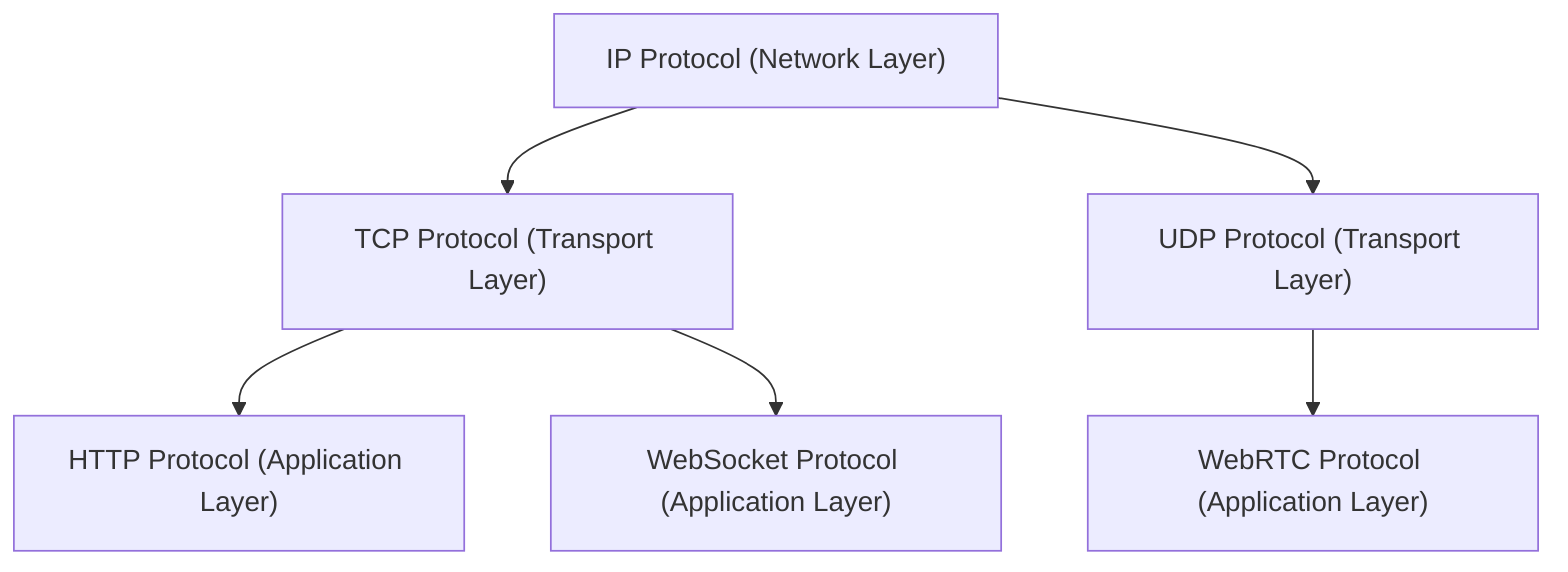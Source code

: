 graph TB
  IP["IP Protocol (Network Layer)"]
  IP --> TCP["TCP Protocol (Transport Layer)"]
  TCP --> HTTP["HTTP Protocol (Application Layer)"]
  TCP --> WS["WebSocket Protocol (Application Layer)"]
  IP --> UDP["UDP Protocol (Transport Layer)"]
  UDP --> WRTC["WebRTC Protocol (Application Layer)"]